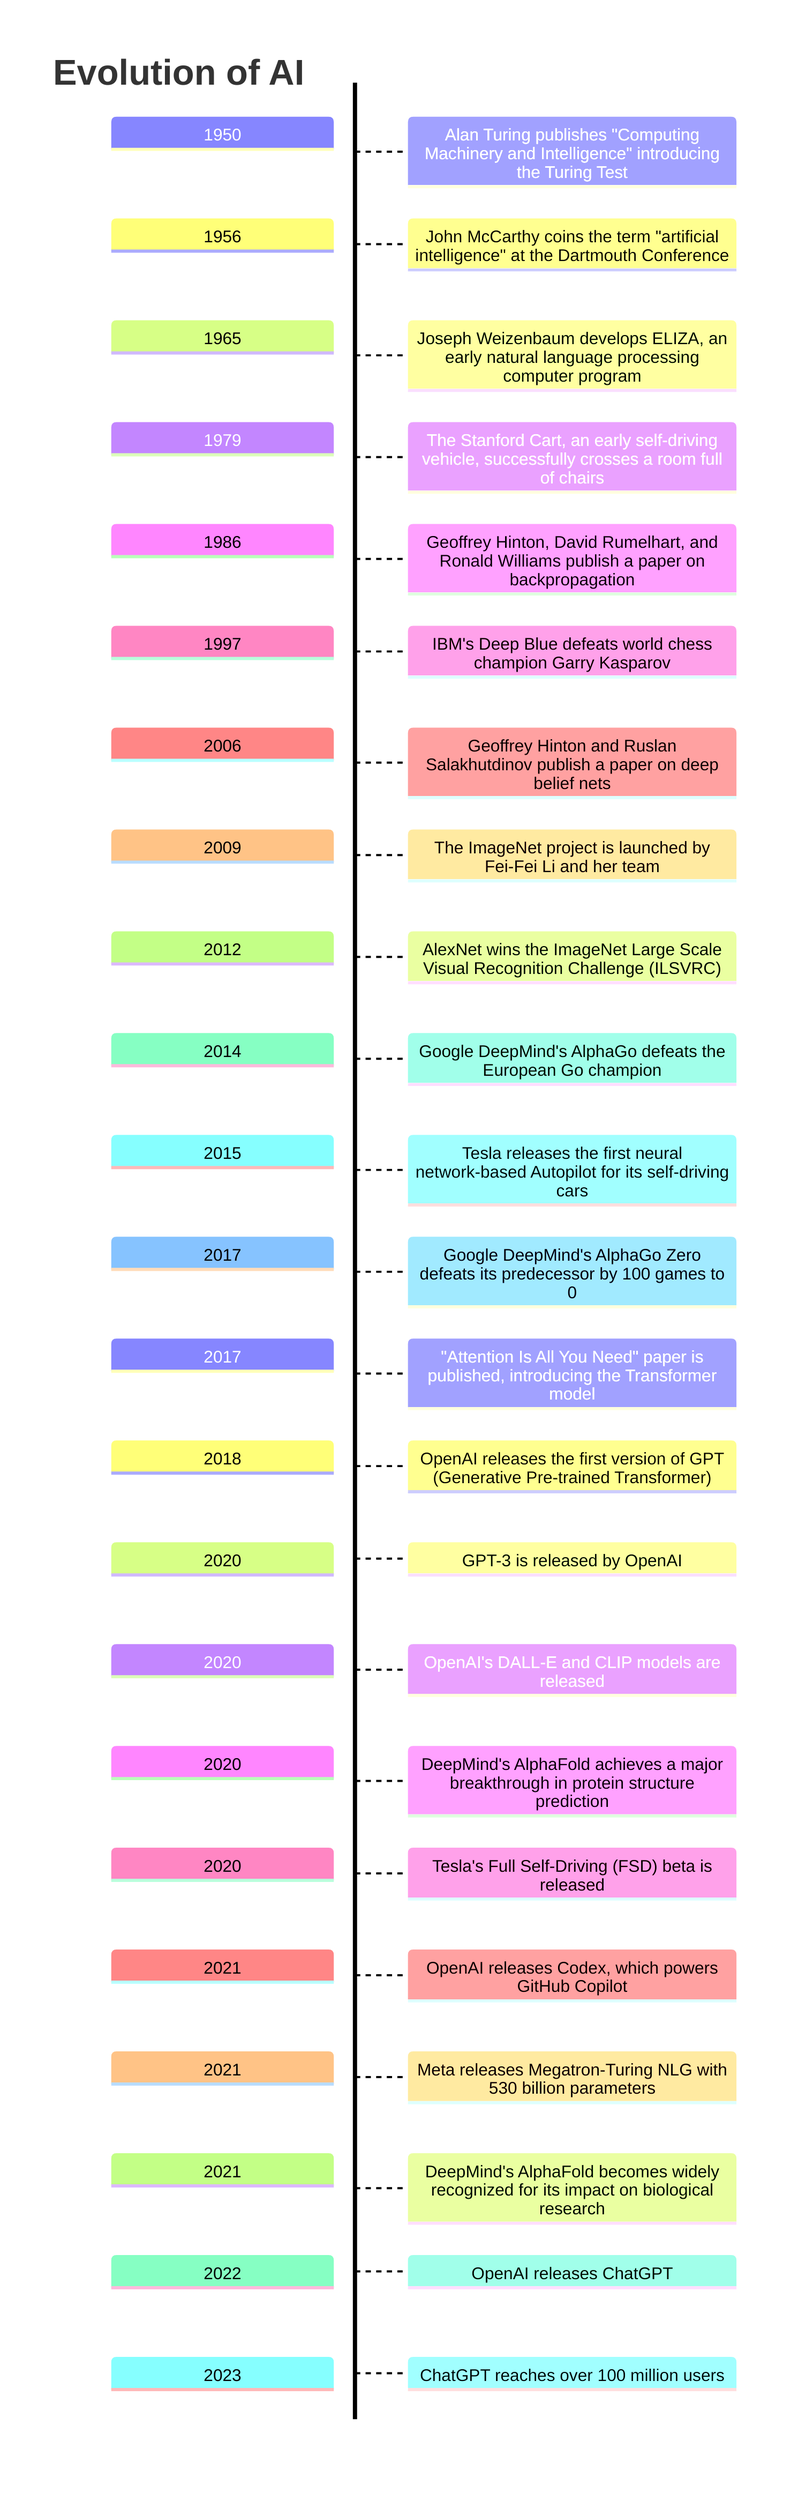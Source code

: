 timeline TD
    title Evolution of AI

    1950 : Alan Turing publishes "Computing Machinery and Intelligence" introducing the Turing Test
    1956 : John McCarthy coins the term "artificial intelligence" at the Dartmouth Conference
    1965 : Joseph Weizenbaum develops ELIZA, an early natural language processing computer program
    1979 : The Stanford Cart, an early self-driving vehicle, successfully crosses a room full of chairs
    1986 : Geoffrey Hinton, David Rumelhart, and Ronald Williams publish a paper on backpropagation
    1997 : IBM's Deep Blue defeats world chess champion Garry Kasparov
    2006 : Geoffrey Hinton and Ruslan Salakhutdinov publish a paper on deep belief nets
    2009 : The ImageNet project is launched by Fei-Fei Li and her team
    2012 : AlexNet wins the ImageNet Large Scale Visual Recognition Challenge (ILSVRC)
    2014 : Google DeepMind's AlphaGo defeats the European Go champion
    2015 : Tesla releases the first neural network-based Autopilot for its self-driving cars
    2017 : Google DeepMind's AlphaGo Zero defeats its predecessor by 100 games to 0
    2017 : "Attention Is All You Need" paper is published, introducing the Transformer model
    2018 : OpenAI releases the first version of GPT (Generative Pre-trained Transformer)
    2020 : GPT-3 is released by OpenAI
    2020 : OpenAI's DALL-E and CLIP models are released
    2020 : DeepMind's AlphaFold achieves a major breakthrough in protein structure prediction
    2020 : Tesla's Full Self-Driving (FSD) beta is released
    2021 : OpenAI releases Codex, which powers GitHub Copilot
    2021 : Meta releases Megatron-Turing NLG with 530 billion parameters
    2021 : DeepMind's AlphaFold becomes widely recognized for its impact on biological research
    2022 : OpenAI releases ChatGPT
    2023 : ChatGPT reaches over 100 million users